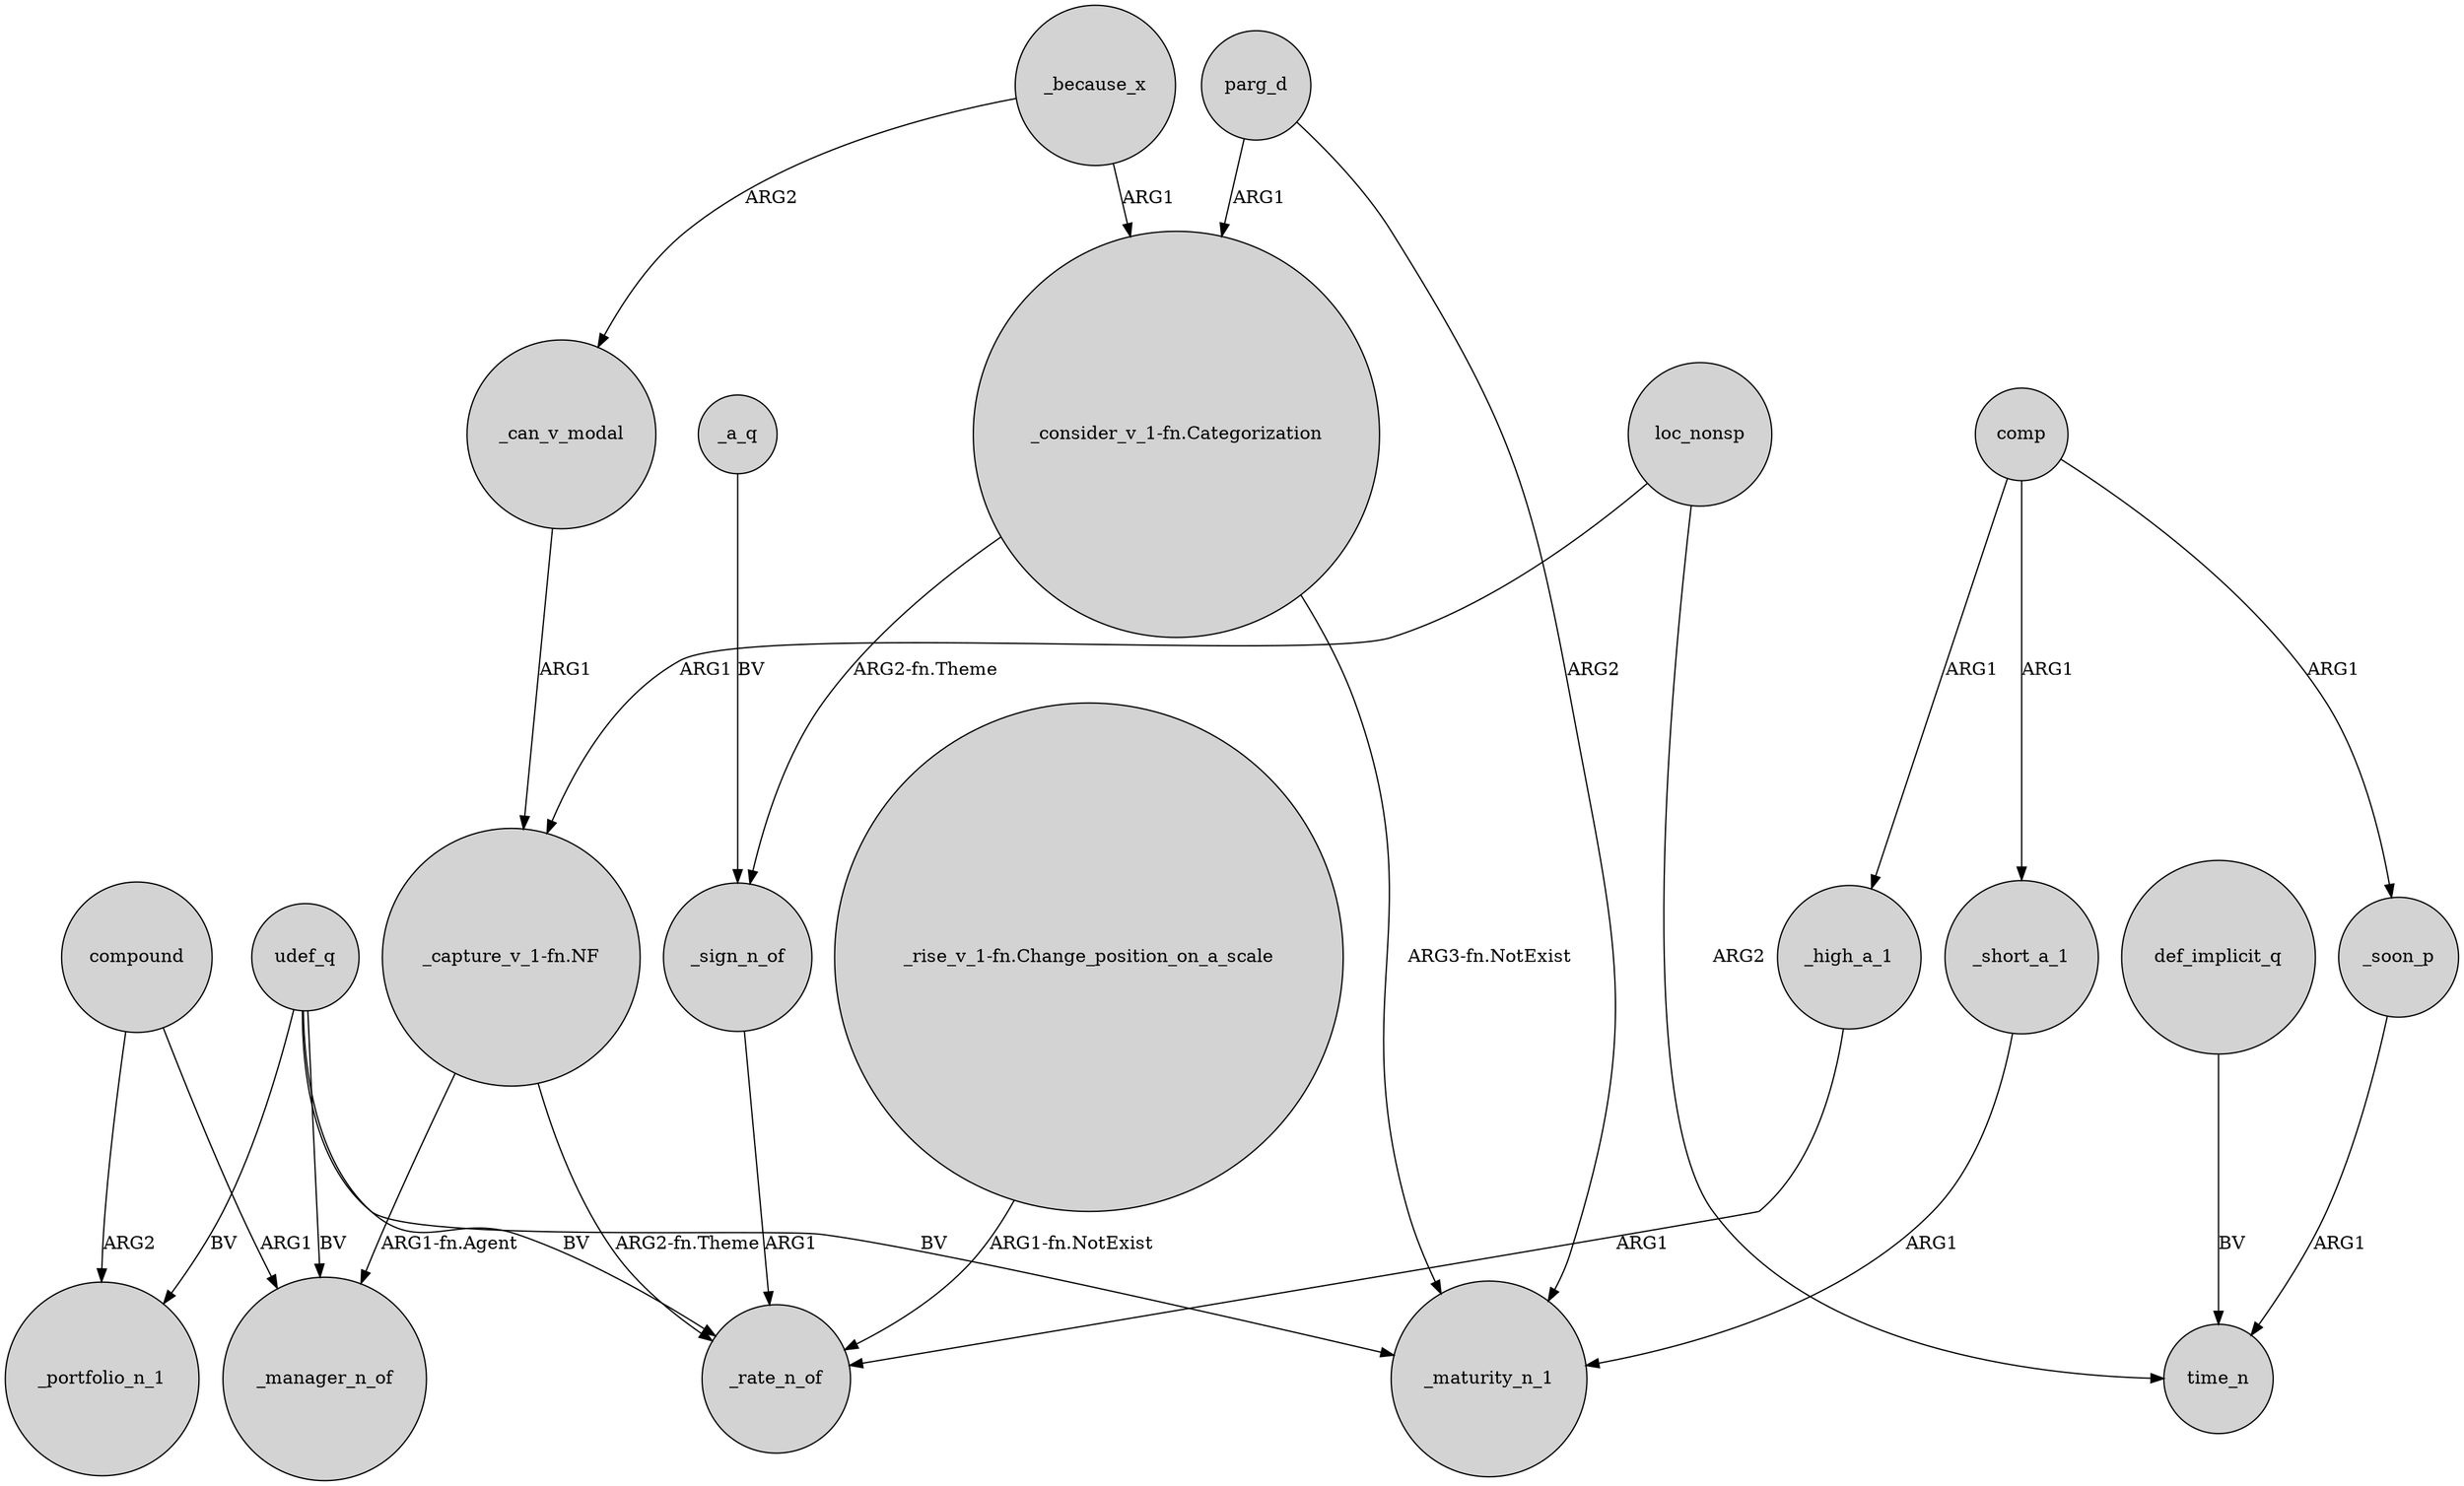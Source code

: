 digraph {
	node [shape=circle style=filled]
	_because_x -> _can_v_modal [label=ARG2]
	compound -> _manager_n_of [label=ARG1]
	"_consider_v_1-fn.Categorization" -> _maturity_n_1 [label="ARG3-fn.NotExist"]
	"_capture_v_1-fn.NF" -> _manager_n_of [label="ARG1-fn.Agent"]
	comp -> _short_a_1 [label=ARG1]
	"_consider_v_1-fn.Categorization" -> _sign_n_of [label="ARG2-fn.Theme"]
	_can_v_modal -> "_capture_v_1-fn.NF" [label=ARG1]
	_short_a_1 -> _maturity_n_1 [label=ARG1]
	_a_q -> _sign_n_of [label=BV]
	parg_d -> "_consider_v_1-fn.Categorization" [label=ARG1]
	"_rise_v_1-fn.Change_position_on_a_scale" -> _rate_n_of [label="ARG1-fn.NotExist"]
	compound -> _portfolio_n_1 [label=ARG2]
	udef_q -> _rate_n_of [label=BV]
	comp -> _high_a_1 [label=ARG1]
	udef_q -> _maturity_n_1 [label=BV]
	loc_nonsp -> time_n [label=ARG2]
	"_capture_v_1-fn.NF" -> _rate_n_of [label="ARG2-fn.Theme"]
	_because_x -> "_consider_v_1-fn.Categorization" [label=ARG1]
	_high_a_1 -> _rate_n_of [label=ARG1]
	comp -> _soon_p [label=ARG1]
	udef_q -> _manager_n_of [label=BV]
	loc_nonsp -> "_capture_v_1-fn.NF" [label=ARG1]
	_soon_p -> time_n [label=ARG1]
	_sign_n_of -> _rate_n_of [label=ARG1]
	parg_d -> _maturity_n_1 [label=ARG2]
	def_implicit_q -> time_n [label=BV]
	udef_q -> _portfolio_n_1 [label=BV]
}
